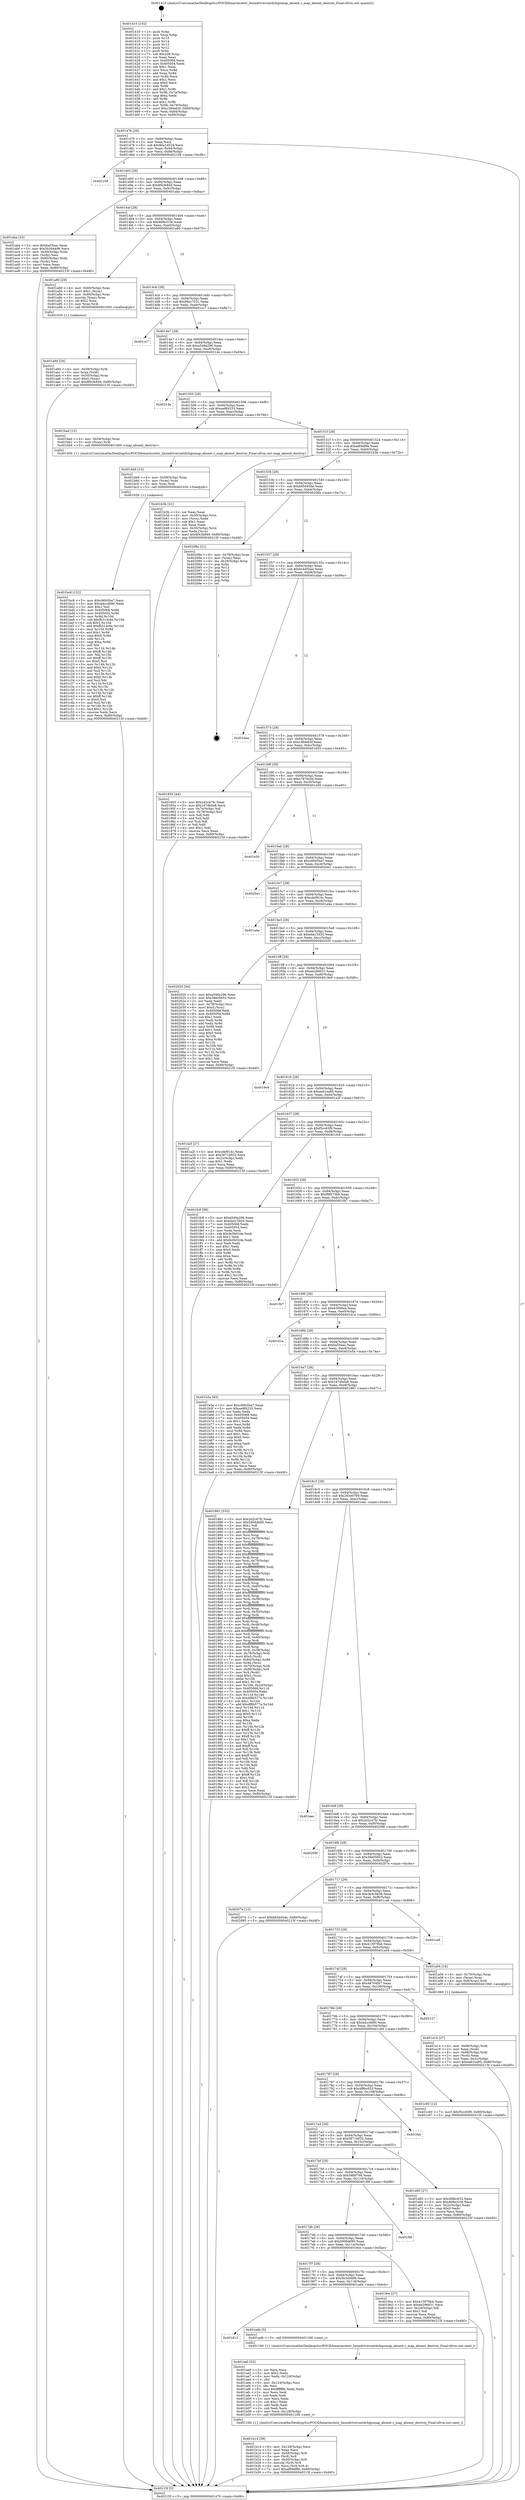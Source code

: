 digraph "0x401410" {
  label = "0x401410 (/mnt/c/Users/mathe/Desktop/tcc/POCII/binaries/extr_linuxdriversmtdchipsmap_absent.c_map_absent_destroy_Final-ollvm.out::main(0))"
  labelloc = "t"
  node[shape=record]

  Entry [label="",width=0.3,height=0.3,shape=circle,fillcolor=black,style=filled]
  "0x401476" [label="{
     0x401476 [29]\l
     | [instrs]\l
     &nbsp;&nbsp;0x401476 \<+3\>: mov -0x80(%rbp),%eax\l
     &nbsp;&nbsp;0x401479 \<+2\>: mov %eax,%ecx\l
     &nbsp;&nbsp;0x40147b \<+6\>: sub $0x86a1d52d,%ecx\l
     &nbsp;&nbsp;0x401481 \<+6\>: mov %eax,-0x94(%rbp)\l
     &nbsp;&nbsp;0x401487 \<+6\>: mov %ecx,-0x98(%rbp)\l
     &nbsp;&nbsp;0x40148d \<+6\>: je 0000000000402108 \<main+0xcf8\>\l
  }"]
  "0x402108" [label="{
     0x402108\l
  }", style=dashed]
  "0x401493" [label="{
     0x401493 [28]\l
     | [instrs]\l
     &nbsp;&nbsp;0x401493 \<+5\>: jmp 0000000000401498 \<main+0x88\>\l
     &nbsp;&nbsp;0x401498 \<+6\>: mov -0x94(%rbp),%eax\l
     &nbsp;&nbsp;0x40149e \<+5\>: sub $0x8f43b849,%eax\l
     &nbsp;&nbsp;0x4014a3 \<+6\>: mov %eax,-0x9c(%rbp)\l
     &nbsp;&nbsp;0x4014a9 \<+6\>: je 0000000000401aba \<main+0x6aa\>\l
  }"]
  Exit [label="",width=0.3,height=0.3,shape=circle,fillcolor=black,style=filled,peripheries=2]
  "0x401aba" [label="{
     0x401aba [33]\l
     | [instrs]\l
     &nbsp;&nbsp;0x401aba \<+5\>: mov $0xba55eac,%eax\l
     &nbsp;&nbsp;0x401abf \<+5\>: mov $0x5b3d4496,%ecx\l
     &nbsp;&nbsp;0x401ac4 \<+4\>: mov -0x50(%rbp),%rdx\l
     &nbsp;&nbsp;0x401ac8 \<+2\>: mov (%rdx),%esi\l
     &nbsp;&nbsp;0x401aca \<+4\>: mov -0x60(%rbp),%rdx\l
     &nbsp;&nbsp;0x401ace \<+2\>: cmp (%rdx),%esi\l
     &nbsp;&nbsp;0x401ad0 \<+3\>: cmovl %ecx,%eax\l
     &nbsp;&nbsp;0x401ad3 \<+3\>: mov %eax,-0x80(%rbp)\l
     &nbsp;&nbsp;0x401ad6 \<+5\>: jmp 000000000040215f \<main+0xd4f\>\l
  }"]
  "0x4014af" [label="{
     0x4014af [28]\l
     | [instrs]\l
     &nbsp;&nbsp;0x4014af \<+5\>: jmp 00000000004014b4 \<main+0xa4\>\l
     &nbsp;&nbsp;0x4014b4 \<+6\>: mov -0x94(%rbp),%eax\l
     &nbsp;&nbsp;0x4014ba \<+5\>: sub $0x908e31f4,%eax\l
     &nbsp;&nbsp;0x4014bf \<+6\>: mov %eax,-0xa0(%rbp)\l
     &nbsp;&nbsp;0x4014c5 \<+6\>: je 0000000000401a80 \<main+0x670\>\l
  }"]
  "0x401bc8" [label="{
     0x401bc8 [152]\l
     | [instrs]\l
     &nbsp;&nbsp;0x401bc8 \<+5\>: mov $0xc90b5ba7,%ecx\l
     &nbsp;&nbsp;0x401bcd \<+5\>: mov $0x4dcc4890,%edx\l
     &nbsp;&nbsp;0x401bd2 \<+3\>: mov $0x1,%sil\l
     &nbsp;&nbsp;0x401bd5 \<+8\>: mov 0x405068,%r8d\l
     &nbsp;&nbsp;0x401bdd \<+8\>: mov 0x405054,%r9d\l
     &nbsp;&nbsp;0x401be5 \<+3\>: mov %r8d,%r10d\l
     &nbsp;&nbsp;0x401be8 \<+7\>: sub $0xfb314c6e,%r10d\l
     &nbsp;&nbsp;0x401bef \<+4\>: sub $0x1,%r10d\l
     &nbsp;&nbsp;0x401bf3 \<+7\>: add $0xfb314c6e,%r10d\l
     &nbsp;&nbsp;0x401bfa \<+4\>: imul %r10d,%r8d\l
     &nbsp;&nbsp;0x401bfe \<+4\>: and $0x1,%r8d\l
     &nbsp;&nbsp;0x401c02 \<+4\>: cmp $0x0,%r8d\l
     &nbsp;&nbsp;0x401c06 \<+4\>: sete %r11b\l
     &nbsp;&nbsp;0x401c0a \<+4\>: cmp $0xa,%r9d\l
     &nbsp;&nbsp;0x401c0e \<+3\>: setl %bl\l
     &nbsp;&nbsp;0x401c11 \<+3\>: mov %r11b,%r14b\l
     &nbsp;&nbsp;0x401c14 \<+4\>: xor $0xff,%r14b\l
     &nbsp;&nbsp;0x401c18 \<+3\>: mov %bl,%r15b\l
     &nbsp;&nbsp;0x401c1b \<+4\>: xor $0xff,%r15b\l
     &nbsp;&nbsp;0x401c1f \<+4\>: xor $0x0,%sil\l
     &nbsp;&nbsp;0x401c23 \<+3\>: mov %r14b,%r12b\l
     &nbsp;&nbsp;0x401c26 \<+4\>: and $0x0,%r12b\l
     &nbsp;&nbsp;0x401c2a \<+3\>: and %sil,%r11b\l
     &nbsp;&nbsp;0x401c2d \<+3\>: mov %r15b,%r13b\l
     &nbsp;&nbsp;0x401c30 \<+4\>: and $0x0,%r13b\l
     &nbsp;&nbsp;0x401c34 \<+3\>: and %sil,%bl\l
     &nbsp;&nbsp;0x401c37 \<+3\>: or %r11b,%r12b\l
     &nbsp;&nbsp;0x401c3a \<+3\>: or %bl,%r13b\l
     &nbsp;&nbsp;0x401c3d \<+3\>: xor %r13b,%r12b\l
     &nbsp;&nbsp;0x401c40 \<+3\>: or %r15b,%r14b\l
     &nbsp;&nbsp;0x401c43 \<+4\>: xor $0xff,%r14b\l
     &nbsp;&nbsp;0x401c47 \<+4\>: or $0x0,%sil\l
     &nbsp;&nbsp;0x401c4b \<+3\>: and %sil,%r14b\l
     &nbsp;&nbsp;0x401c4e \<+3\>: or %r14b,%r12b\l
     &nbsp;&nbsp;0x401c51 \<+4\>: test $0x1,%r12b\l
     &nbsp;&nbsp;0x401c55 \<+3\>: cmovne %edx,%ecx\l
     &nbsp;&nbsp;0x401c58 \<+3\>: mov %ecx,-0x80(%rbp)\l
     &nbsp;&nbsp;0x401c5b \<+5\>: jmp 000000000040215f \<main+0xd4f\>\l
  }"]
  "0x401a80" [label="{
     0x401a80 [29]\l
     | [instrs]\l
     &nbsp;&nbsp;0x401a80 \<+4\>: mov -0x60(%rbp),%rax\l
     &nbsp;&nbsp;0x401a84 \<+6\>: movl $0x1,(%rax)\l
     &nbsp;&nbsp;0x401a8a \<+4\>: mov -0x60(%rbp),%rax\l
     &nbsp;&nbsp;0x401a8e \<+3\>: movslq (%rax),%rax\l
     &nbsp;&nbsp;0x401a91 \<+4\>: shl $0x2,%rax\l
     &nbsp;&nbsp;0x401a95 \<+3\>: mov %rax,%rdi\l
     &nbsp;&nbsp;0x401a98 \<+5\>: call 0000000000401050 \<malloc@plt\>\l
     | [calls]\l
     &nbsp;&nbsp;0x401050 \{1\} (unknown)\l
  }"]
  "0x4014cb" [label="{
     0x4014cb [28]\l
     | [instrs]\l
     &nbsp;&nbsp;0x4014cb \<+5\>: jmp 00000000004014d0 \<main+0xc0\>\l
     &nbsp;&nbsp;0x4014d0 \<+6\>: mov -0x94(%rbp),%eax\l
     &nbsp;&nbsp;0x4014d6 \<+5\>: sub $0x99cc7031,%eax\l
     &nbsp;&nbsp;0x4014db \<+6\>: mov %eax,-0xa4(%rbp)\l
     &nbsp;&nbsp;0x4014e1 \<+6\>: je 0000000000401cc7 \<main+0x8b7\>\l
  }"]
  "0x401bb9" [label="{
     0x401bb9 [15]\l
     | [instrs]\l
     &nbsp;&nbsp;0x401bb9 \<+4\>: mov -0x58(%rbp),%rax\l
     &nbsp;&nbsp;0x401bbd \<+3\>: mov (%rax),%rax\l
     &nbsp;&nbsp;0x401bc0 \<+3\>: mov %rax,%rdi\l
     &nbsp;&nbsp;0x401bc3 \<+5\>: call 0000000000401030 \<free@plt\>\l
     | [calls]\l
     &nbsp;&nbsp;0x401030 \{1\} (unknown)\l
  }"]
  "0x401cc7" [label="{
     0x401cc7\l
  }", style=dashed]
  "0x4014e7" [label="{
     0x4014e7 [28]\l
     | [instrs]\l
     &nbsp;&nbsp;0x4014e7 \<+5\>: jmp 00000000004014ec \<main+0xdc\>\l
     &nbsp;&nbsp;0x4014ec \<+6\>: mov -0x94(%rbp),%eax\l
     &nbsp;&nbsp;0x4014f2 \<+5\>: sub $0xa546a296,%eax\l
     &nbsp;&nbsp;0x4014f7 \<+6\>: mov %eax,-0xa8(%rbp)\l
     &nbsp;&nbsp;0x4014fd \<+6\>: je 000000000040214e \<main+0xd3e\>\l
  }"]
  "0x401b14" [label="{
     0x401b14 [39]\l
     | [instrs]\l
     &nbsp;&nbsp;0x401b14 \<+6\>: mov -0x128(%rbp),%ecx\l
     &nbsp;&nbsp;0x401b1a \<+3\>: imul %eax,%ecx\l
     &nbsp;&nbsp;0x401b1d \<+4\>: mov -0x58(%rbp),%r8\l
     &nbsp;&nbsp;0x401b21 \<+3\>: mov (%r8),%r8\l
     &nbsp;&nbsp;0x401b24 \<+4\>: mov -0x50(%rbp),%r9\l
     &nbsp;&nbsp;0x401b28 \<+3\>: movslq (%r9),%r9\l
     &nbsp;&nbsp;0x401b2b \<+4\>: mov %ecx,(%r8,%r9,4)\l
     &nbsp;&nbsp;0x401b2f \<+7\>: movl $0xaf69df9e,-0x80(%rbp)\l
     &nbsp;&nbsp;0x401b36 \<+5\>: jmp 000000000040215f \<main+0xd4f\>\l
  }"]
  "0x40214e" [label="{
     0x40214e\l
  }", style=dashed]
  "0x401503" [label="{
     0x401503 [28]\l
     | [instrs]\l
     &nbsp;&nbsp;0x401503 \<+5\>: jmp 0000000000401508 \<main+0xf8\>\l
     &nbsp;&nbsp;0x401508 \<+6\>: mov -0x94(%rbp),%eax\l
     &nbsp;&nbsp;0x40150e \<+5\>: sub $0xae8f4233,%eax\l
     &nbsp;&nbsp;0x401513 \<+6\>: mov %eax,-0xac(%rbp)\l
     &nbsp;&nbsp;0x401519 \<+6\>: je 0000000000401bad \<main+0x79d\>\l
  }"]
  "0x401ae0" [label="{
     0x401ae0 [52]\l
     | [instrs]\l
     &nbsp;&nbsp;0x401ae0 \<+2\>: xor %ecx,%ecx\l
     &nbsp;&nbsp;0x401ae2 \<+5\>: mov $0x2,%edx\l
     &nbsp;&nbsp;0x401ae7 \<+6\>: mov %edx,-0x124(%rbp)\l
     &nbsp;&nbsp;0x401aed \<+1\>: cltd\l
     &nbsp;&nbsp;0x401aee \<+6\>: mov -0x124(%rbp),%esi\l
     &nbsp;&nbsp;0x401af4 \<+2\>: idiv %esi\l
     &nbsp;&nbsp;0x401af6 \<+6\>: imul $0xfffffffe,%edx,%edx\l
     &nbsp;&nbsp;0x401afc \<+2\>: mov %ecx,%edi\l
     &nbsp;&nbsp;0x401afe \<+2\>: sub %edx,%edi\l
     &nbsp;&nbsp;0x401b00 \<+2\>: mov %ecx,%edx\l
     &nbsp;&nbsp;0x401b02 \<+3\>: sub $0x1,%edx\l
     &nbsp;&nbsp;0x401b05 \<+2\>: add %edx,%edi\l
     &nbsp;&nbsp;0x401b07 \<+2\>: sub %edi,%ecx\l
     &nbsp;&nbsp;0x401b09 \<+6\>: mov %ecx,-0x128(%rbp)\l
     &nbsp;&nbsp;0x401b0f \<+5\>: call 0000000000401160 \<next_i\>\l
     | [calls]\l
     &nbsp;&nbsp;0x401160 \{1\} (/mnt/c/Users/mathe/Desktop/tcc/POCII/binaries/extr_linuxdriversmtdchipsmap_absent.c_map_absent_destroy_Final-ollvm.out::next_i)\l
  }"]
  "0x401bad" [label="{
     0x401bad [12]\l
     | [instrs]\l
     &nbsp;&nbsp;0x401bad \<+4\>: mov -0x58(%rbp),%rax\l
     &nbsp;&nbsp;0x401bb1 \<+3\>: mov (%rax),%rdi\l
     &nbsp;&nbsp;0x401bb4 \<+5\>: call 0000000000401400 \<map_absent_destroy\>\l
     | [calls]\l
     &nbsp;&nbsp;0x401400 \{1\} (/mnt/c/Users/mathe/Desktop/tcc/POCII/binaries/extr_linuxdriversmtdchipsmap_absent.c_map_absent_destroy_Final-ollvm.out::map_absent_destroy)\l
  }"]
  "0x40151f" [label="{
     0x40151f [28]\l
     | [instrs]\l
     &nbsp;&nbsp;0x40151f \<+5\>: jmp 0000000000401524 \<main+0x114\>\l
     &nbsp;&nbsp;0x401524 \<+6\>: mov -0x94(%rbp),%eax\l
     &nbsp;&nbsp;0x40152a \<+5\>: sub $0xaf69df9e,%eax\l
     &nbsp;&nbsp;0x40152f \<+6\>: mov %eax,-0xb0(%rbp)\l
     &nbsp;&nbsp;0x401535 \<+6\>: je 0000000000401b3b \<main+0x72b\>\l
  }"]
  "0x401813" [label="{
     0x401813\l
  }", style=dashed]
  "0x401b3b" [label="{
     0x401b3b [31]\l
     | [instrs]\l
     &nbsp;&nbsp;0x401b3b \<+2\>: xor %eax,%eax\l
     &nbsp;&nbsp;0x401b3d \<+4\>: mov -0x50(%rbp),%rcx\l
     &nbsp;&nbsp;0x401b41 \<+2\>: mov (%rcx),%edx\l
     &nbsp;&nbsp;0x401b43 \<+3\>: sub $0x1,%eax\l
     &nbsp;&nbsp;0x401b46 \<+2\>: sub %eax,%edx\l
     &nbsp;&nbsp;0x401b48 \<+4\>: mov -0x50(%rbp),%rcx\l
     &nbsp;&nbsp;0x401b4c \<+2\>: mov %edx,(%rcx)\l
     &nbsp;&nbsp;0x401b4e \<+7\>: movl $0x8f43b849,-0x80(%rbp)\l
     &nbsp;&nbsp;0x401b55 \<+5\>: jmp 000000000040215f \<main+0xd4f\>\l
  }"]
  "0x40153b" [label="{
     0x40153b [28]\l
     | [instrs]\l
     &nbsp;&nbsp;0x40153b \<+5\>: jmp 0000000000401540 \<main+0x130\>\l
     &nbsp;&nbsp;0x401540 \<+6\>: mov -0x94(%rbp),%eax\l
     &nbsp;&nbsp;0x401546 \<+5\>: sub $0xb65d45de,%eax\l
     &nbsp;&nbsp;0x40154b \<+6\>: mov %eax,-0xb4(%rbp)\l
     &nbsp;&nbsp;0x401551 \<+6\>: je 000000000040208a \<main+0xc7a\>\l
  }"]
  "0x401adb" [label="{
     0x401adb [5]\l
     | [instrs]\l
     &nbsp;&nbsp;0x401adb \<+5\>: call 0000000000401160 \<next_i\>\l
     | [calls]\l
     &nbsp;&nbsp;0x401160 \{1\} (/mnt/c/Users/mathe/Desktop/tcc/POCII/binaries/extr_linuxdriversmtdchipsmap_absent.c_map_absent_destroy_Final-ollvm.out::next_i)\l
  }"]
  "0x40208a" [label="{
     0x40208a [21]\l
     | [instrs]\l
     &nbsp;&nbsp;0x40208a \<+4\>: mov -0x78(%rbp),%rax\l
     &nbsp;&nbsp;0x40208e \<+2\>: mov (%rax),%eax\l
     &nbsp;&nbsp;0x402090 \<+4\>: lea -0x28(%rbp),%rsp\l
     &nbsp;&nbsp;0x402094 \<+1\>: pop %rbx\l
     &nbsp;&nbsp;0x402095 \<+2\>: pop %r12\l
     &nbsp;&nbsp;0x402097 \<+2\>: pop %r13\l
     &nbsp;&nbsp;0x402099 \<+2\>: pop %r14\l
     &nbsp;&nbsp;0x40209b \<+2\>: pop %r15\l
     &nbsp;&nbsp;0x40209d \<+1\>: pop %rbp\l
     &nbsp;&nbsp;0x40209e \<+1\>: ret\l
  }"]
  "0x401557" [label="{
     0x401557 [28]\l
     | [instrs]\l
     &nbsp;&nbsp;0x401557 \<+5\>: jmp 000000000040155c \<main+0x14c\>\l
     &nbsp;&nbsp;0x40155c \<+6\>: mov -0x94(%rbp),%eax\l
     &nbsp;&nbsp;0x401562 \<+5\>: sub $0xbc4d5bae,%eax\l
     &nbsp;&nbsp;0x401567 \<+6\>: mov %eax,-0xb8(%rbp)\l
     &nbsp;&nbsp;0x40156d \<+6\>: je 0000000000401daa \<main+0x99a\>\l
  }"]
  "0x401a9d" [label="{
     0x401a9d [29]\l
     | [instrs]\l
     &nbsp;&nbsp;0x401a9d \<+4\>: mov -0x58(%rbp),%rdi\l
     &nbsp;&nbsp;0x401aa1 \<+3\>: mov %rax,(%rdi)\l
     &nbsp;&nbsp;0x401aa4 \<+4\>: mov -0x50(%rbp),%rax\l
     &nbsp;&nbsp;0x401aa8 \<+6\>: movl $0x0,(%rax)\l
     &nbsp;&nbsp;0x401aae \<+7\>: movl $0x8f43b849,-0x80(%rbp)\l
     &nbsp;&nbsp;0x401ab5 \<+5\>: jmp 000000000040215f \<main+0xd4f\>\l
  }"]
  "0x401daa" [label="{
     0x401daa\l
  }", style=dashed]
  "0x401573" [label="{
     0x401573 [28]\l
     | [instrs]\l
     &nbsp;&nbsp;0x401573 \<+5\>: jmp 0000000000401578 \<main+0x168\>\l
     &nbsp;&nbsp;0x401578 \<+6\>: mov -0x94(%rbp),%eax\l
     &nbsp;&nbsp;0x40157e \<+5\>: sub $0xc384eb2f,%eax\l
     &nbsp;&nbsp;0x401583 \<+6\>: mov %eax,-0xbc(%rbp)\l
     &nbsp;&nbsp;0x401589 \<+6\>: je 0000000000401855 \<main+0x445\>\l
  }"]
  "0x401a14" [label="{
     0x401a14 [27]\l
     | [instrs]\l
     &nbsp;&nbsp;0x401a14 \<+4\>: mov -0x68(%rbp),%rdi\l
     &nbsp;&nbsp;0x401a18 \<+2\>: mov %eax,(%rdi)\l
     &nbsp;&nbsp;0x401a1a \<+4\>: mov -0x68(%rbp),%rdi\l
     &nbsp;&nbsp;0x401a1e \<+2\>: mov (%rdi),%eax\l
     &nbsp;&nbsp;0x401a20 \<+3\>: mov %eax,-0x2c(%rbp)\l
     &nbsp;&nbsp;0x401a23 \<+7\>: movl $0xee61ea85,-0x80(%rbp)\l
     &nbsp;&nbsp;0x401a2a \<+5\>: jmp 000000000040215f \<main+0xd4f\>\l
  }"]
  "0x401855" [label="{
     0x401855 [44]\l
     | [instrs]\l
     &nbsp;&nbsp;0x401855 \<+5\>: mov $0x2d2c47fc,%eax\l
     &nbsp;&nbsp;0x40185a \<+5\>: mov $0x167db0a8,%ecx\l
     &nbsp;&nbsp;0x40185f \<+3\>: mov -0x7a(%rbp),%dl\l
     &nbsp;&nbsp;0x401862 \<+4\>: mov -0x79(%rbp),%sil\l
     &nbsp;&nbsp;0x401866 \<+3\>: mov %dl,%dil\l
     &nbsp;&nbsp;0x401869 \<+3\>: and %sil,%dil\l
     &nbsp;&nbsp;0x40186c \<+3\>: xor %sil,%dl\l
     &nbsp;&nbsp;0x40186f \<+3\>: or %dl,%dil\l
     &nbsp;&nbsp;0x401872 \<+4\>: test $0x1,%dil\l
     &nbsp;&nbsp;0x401876 \<+3\>: cmovne %ecx,%eax\l
     &nbsp;&nbsp;0x401879 \<+3\>: mov %eax,-0x80(%rbp)\l
     &nbsp;&nbsp;0x40187c \<+5\>: jmp 000000000040215f \<main+0xd4f\>\l
  }"]
  "0x40158f" [label="{
     0x40158f [28]\l
     | [instrs]\l
     &nbsp;&nbsp;0x40158f \<+5\>: jmp 0000000000401594 \<main+0x184\>\l
     &nbsp;&nbsp;0x401594 \<+6\>: mov -0x94(%rbp),%eax\l
     &nbsp;&nbsp;0x40159a \<+5\>: sub $0xc787dc0d,%eax\l
     &nbsp;&nbsp;0x40159f \<+6\>: mov %eax,-0xc0(%rbp)\l
     &nbsp;&nbsp;0x4015a5 \<+6\>: je 0000000000401e50 \<main+0xa40\>\l
  }"]
  "0x40215f" [label="{
     0x40215f [5]\l
     | [instrs]\l
     &nbsp;&nbsp;0x40215f \<+5\>: jmp 0000000000401476 \<main+0x66\>\l
  }"]
  "0x401410" [label="{
     0x401410 [102]\l
     | [instrs]\l
     &nbsp;&nbsp;0x401410 \<+1\>: push %rbp\l
     &nbsp;&nbsp;0x401411 \<+3\>: mov %rsp,%rbp\l
     &nbsp;&nbsp;0x401414 \<+2\>: push %r15\l
     &nbsp;&nbsp;0x401416 \<+2\>: push %r14\l
     &nbsp;&nbsp;0x401418 \<+2\>: push %r13\l
     &nbsp;&nbsp;0x40141a \<+2\>: push %r12\l
     &nbsp;&nbsp;0x40141c \<+1\>: push %rbx\l
     &nbsp;&nbsp;0x40141d \<+7\>: sub $0x108,%rsp\l
     &nbsp;&nbsp;0x401424 \<+2\>: xor %eax,%eax\l
     &nbsp;&nbsp;0x401426 \<+7\>: mov 0x405068,%ecx\l
     &nbsp;&nbsp;0x40142d \<+7\>: mov 0x405054,%edx\l
     &nbsp;&nbsp;0x401434 \<+3\>: sub $0x1,%eax\l
     &nbsp;&nbsp;0x401437 \<+3\>: mov %ecx,%r8d\l
     &nbsp;&nbsp;0x40143a \<+3\>: add %eax,%r8d\l
     &nbsp;&nbsp;0x40143d \<+4\>: imul %r8d,%ecx\l
     &nbsp;&nbsp;0x401441 \<+3\>: and $0x1,%ecx\l
     &nbsp;&nbsp;0x401444 \<+3\>: cmp $0x0,%ecx\l
     &nbsp;&nbsp;0x401447 \<+4\>: sete %r9b\l
     &nbsp;&nbsp;0x40144b \<+4\>: and $0x1,%r9b\l
     &nbsp;&nbsp;0x40144f \<+4\>: mov %r9b,-0x7a(%rbp)\l
     &nbsp;&nbsp;0x401453 \<+3\>: cmp $0xa,%edx\l
     &nbsp;&nbsp;0x401456 \<+4\>: setl %r9b\l
     &nbsp;&nbsp;0x40145a \<+4\>: and $0x1,%r9b\l
     &nbsp;&nbsp;0x40145e \<+4\>: mov %r9b,-0x79(%rbp)\l
     &nbsp;&nbsp;0x401462 \<+7\>: movl $0xc384eb2f,-0x80(%rbp)\l
     &nbsp;&nbsp;0x401469 \<+6\>: mov %edi,-0x84(%rbp)\l
     &nbsp;&nbsp;0x40146f \<+7\>: mov %rsi,-0x90(%rbp)\l
  }"]
  "0x4017f7" [label="{
     0x4017f7 [28]\l
     | [instrs]\l
     &nbsp;&nbsp;0x4017f7 \<+5\>: jmp 00000000004017fc \<main+0x3ec\>\l
     &nbsp;&nbsp;0x4017fc \<+6\>: mov -0x94(%rbp),%eax\l
     &nbsp;&nbsp;0x401802 \<+5\>: sub $0x5b3d4496,%eax\l
     &nbsp;&nbsp;0x401807 \<+6\>: mov %eax,-0x118(%rbp)\l
     &nbsp;&nbsp;0x40180d \<+6\>: je 0000000000401adb \<main+0x6cb\>\l
  }"]
  "0x401e50" [label="{
     0x401e50\l
  }", style=dashed]
  "0x4015ab" [label="{
     0x4015ab [28]\l
     | [instrs]\l
     &nbsp;&nbsp;0x4015ab \<+5\>: jmp 00000000004015b0 \<main+0x1a0\>\l
     &nbsp;&nbsp;0x4015b0 \<+6\>: mov -0x94(%rbp),%eax\l
     &nbsp;&nbsp;0x4015b6 \<+5\>: sub $0xc90b5ba7,%eax\l
     &nbsp;&nbsp;0x4015bb \<+6\>: mov %eax,-0xc4(%rbp)\l
     &nbsp;&nbsp;0x4015c1 \<+6\>: je 00000000004020e1 \<main+0xcd1\>\l
  }"]
  "0x4019ce" [label="{
     0x4019ce [27]\l
     | [instrs]\l
     &nbsp;&nbsp;0x4019ce \<+5\>: mov $0x413979b4,%eax\l
     &nbsp;&nbsp;0x4019d3 \<+5\>: mov $0xee296031,%ecx\l
     &nbsp;&nbsp;0x4019d8 \<+3\>: mov -0x2d(%rbp),%dl\l
     &nbsp;&nbsp;0x4019db \<+3\>: test $0x1,%dl\l
     &nbsp;&nbsp;0x4019de \<+3\>: cmovne %ecx,%eax\l
     &nbsp;&nbsp;0x4019e1 \<+3\>: mov %eax,-0x80(%rbp)\l
     &nbsp;&nbsp;0x4019e4 \<+5\>: jmp 000000000040215f \<main+0xd4f\>\l
  }"]
  "0x4020e1" [label="{
     0x4020e1\l
  }", style=dashed]
  "0x4015c7" [label="{
     0x4015c7 [28]\l
     | [instrs]\l
     &nbsp;&nbsp;0x4015c7 \<+5\>: jmp 00000000004015cc \<main+0x1bc\>\l
     &nbsp;&nbsp;0x4015cc \<+6\>: mov -0x94(%rbp),%eax\l
     &nbsp;&nbsp;0x4015d2 \<+5\>: sub $0xcdef914c,%eax\l
     &nbsp;&nbsp;0x4015d7 \<+6\>: mov %eax,-0xc8(%rbp)\l
     &nbsp;&nbsp;0x4015dd \<+6\>: je 0000000000401a4a \<main+0x63a\>\l
  }"]
  "0x4017db" [label="{
     0x4017db [28]\l
     | [instrs]\l
     &nbsp;&nbsp;0x4017db \<+5\>: jmp 00000000004017e0 \<main+0x3d0\>\l
     &nbsp;&nbsp;0x4017e0 \<+6\>: mov -0x94(%rbp),%eax\l
     &nbsp;&nbsp;0x4017e6 \<+5\>: sub $0x5906d095,%eax\l
     &nbsp;&nbsp;0x4017eb \<+6\>: mov %eax,-0x114(%rbp)\l
     &nbsp;&nbsp;0x4017f1 \<+6\>: je 00000000004019ce \<main+0x5be\>\l
  }"]
  "0x401a4a" [label="{
     0x401a4a\l
  }", style=dashed]
  "0x4015e3" [label="{
     0x4015e3 [28]\l
     | [instrs]\l
     &nbsp;&nbsp;0x4015e3 \<+5\>: jmp 00000000004015e8 \<main+0x1d8\>\l
     &nbsp;&nbsp;0x4015e8 \<+6\>: mov -0x94(%rbp),%eax\l
     &nbsp;&nbsp;0x4015ee \<+5\>: sub $0xeba15920,%eax\l
     &nbsp;&nbsp;0x4015f3 \<+6\>: mov %eax,-0xcc(%rbp)\l
     &nbsp;&nbsp;0x4015f9 \<+6\>: je 0000000000402020 \<main+0xc10\>\l
  }"]
  "0x401f9f" [label="{
     0x401f9f\l
  }", style=dashed]
  "0x402020" [label="{
     0x402020 [94]\l
     | [instrs]\l
     &nbsp;&nbsp;0x402020 \<+5\>: mov $0xa546a296,%eax\l
     &nbsp;&nbsp;0x402025 \<+5\>: mov $0x38e05652,%ecx\l
     &nbsp;&nbsp;0x40202a \<+2\>: xor %edx,%edx\l
     &nbsp;&nbsp;0x40202c \<+4\>: mov -0x78(%rbp),%rsi\l
     &nbsp;&nbsp;0x402030 \<+6\>: movl $0x0,(%rsi)\l
     &nbsp;&nbsp;0x402036 \<+7\>: mov 0x405068,%edi\l
     &nbsp;&nbsp;0x40203d \<+8\>: mov 0x405054,%r8d\l
     &nbsp;&nbsp;0x402045 \<+3\>: sub $0x1,%edx\l
     &nbsp;&nbsp;0x402048 \<+3\>: mov %edi,%r9d\l
     &nbsp;&nbsp;0x40204b \<+3\>: add %edx,%r9d\l
     &nbsp;&nbsp;0x40204e \<+4\>: imul %r9d,%edi\l
     &nbsp;&nbsp;0x402052 \<+3\>: and $0x1,%edi\l
     &nbsp;&nbsp;0x402055 \<+3\>: cmp $0x0,%edi\l
     &nbsp;&nbsp;0x402058 \<+4\>: sete %r10b\l
     &nbsp;&nbsp;0x40205c \<+4\>: cmp $0xa,%r8d\l
     &nbsp;&nbsp;0x402060 \<+4\>: setl %r11b\l
     &nbsp;&nbsp;0x402064 \<+3\>: mov %r10b,%bl\l
     &nbsp;&nbsp;0x402067 \<+3\>: and %r11b,%bl\l
     &nbsp;&nbsp;0x40206a \<+3\>: xor %r11b,%r10b\l
     &nbsp;&nbsp;0x40206d \<+3\>: or %r10b,%bl\l
     &nbsp;&nbsp;0x402070 \<+3\>: test $0x1,%bl\l
     &nbsp;&nbsp;0x402073 \<+3\>: cmovne %ecx,%eax\l
     &nbsp;&nbsp;0x402076 \<+3\>: mov %eax,-0x80(%rbp)\l
     &nbsp;&nbsp;0x402079 \<+5\>: jmp 000000000040215f \<main+0xd4f\>\l
  }"]
  "0x4015ff" [label="{
     0x4015ff [28]\l
     | [instrs]\l
     &nbsp;&nbsp;0x4015ff \<+5\>: jmp 0000000000401604 \<main+0x1f4\>\l
     &nbsp;&nbsp;0x401604 \<+6\>: mov -0x94(%rbp),%eax\l
     &nbsp;&nbsp;0x40160a \<+5\>: sub $0xee296031,%eax\l
     &nbsp;&nbsp;0x40160f \<+6\>: mov %eax,-0xd0(%rbp)\l
     &nbsp;&nbsp;0x401615 \<+6\>: je 00000000004019e9 \<main+0x5d9\>\l
  }"]
  "0x4017bf" [label="{
     0x4017bf [28]\l
     | [instrs]\l
     &nbsp;&nbsp;0x4017bf \<+5\>: jmp 00000000004017c4 \<main+0x3b4\>\l
     &nbsp;&nbsp;0x4017c4 \<+6\>: mov -0x94(%rbp),%eax\l
     &nbsp;&nbsp;0x4017ca \<+5\>: sub $0x58f0f766,%eax\l
     &nbsp;&nbsp;0x4017cf \<+6\>: mov %eax,-0x110(%rbp)\l
     &nbsp;&nbsp;0x4017d5 \<+6\>: je 0000000000401f9f \<main+0xb8f\>\l
  }"]
  "0x4019e9" [label="{
     0x4019e9\l
  }", style=dashed]
  "0x40161b" [label="{
     0x40161b [28]\l
     | [instrs]\l
     &nbsp;&nbsp;0x40161b \<+5\>: jmp 0000000000401620 \<main+0x210\>\l
     &nbsp;&nbsp;0x401620 \<+6\>: mov -0x94(%rbp),%eax\l
     &nbsp;&nbsp;0x401626 \<+5\>: sub $0xee61ea85,%eax\l
     &nbsp;&nbsp;0x40162b \<+6\>: mov %eax,-0xd4(%rbp)\l
     &nbsp;&nbsp;0x401631 \<+6\>: je 0000000000401a2f \<main+0x61f\>\l
  }"]
  "0x401a65" [label="{
     0x401a65 [27]\l
     | [instrs]\l
     &nbsp;&nbsp;0x401a65 \<+5\>: mov $0x4f8bc633,%eax\l
     &nbsp;&nbsp;0x401a6a \<+5\>: mov $0x908e31f4,%ecx\l
     &nbsp;&nbsp;0x401a6f \<+3\>: mov -0x2c(%rbp),%edx\l
     &nbsp;&nbsp;0x401a72 \<+3\>: cmp $0x0,%edx\l
     &nbsp;&nbsp;0x401a75 \<+3\>: cmove %ecx,%eax\l
     &nbsp;&nbsp;0x401a78 \<+3\>: mov %eax,-0x80(%rbp)\l
     &nbsp;&nbsp;0x401a7b \<+5\>: jmp 000000000040215f \<main+0xd4f\>\l
  }"]
  "0x401a2f" [label="{
     0x401a2f [27]\l
     | [instrs]\l
     &nbsp;&nbsp;0x401a2f \<+5\>: mov $0xcdef914c,%eax\l
     &nbsp;&nbsp;0x401a34 \<+5\>: mov $0x5871b032,%ecx\l
     &nbsp;&nbsp;0x401a39 \<+3\>: mov -0x2c(%rbp),%edx\l
     &nbsp;&nbsp;0x401a3c \<+3\>: cmp $0x1,%edx\l
     &nbsp;&nbsp;0x401a3f \<+3\>: cmovl %ecx,%eax\l
     &nbsp;&nbsp;0x401a42 \<+3\>: mov %eax,-0x80(%rbp)\l
     &nbsp;&nbsp;0x401a45 \<+5\>: jmp 000000000040215f \<main+0xd4f\>\l
  }"]
  "0x401637" [label="{
     0x401637 [28]\l
     | [instrs]\l
     &nbsp;&nbsp;0x401637 \<+5\>: jmp 000000000040163c \<main+0x22c\>\l
     &nbsp;&nbsp;0x40163c \<+6\>: mov -0x94(%rbp),%eax\l
     &nbsp;&nbsp;0x401642 \<+5\>: sub $0xf5cc65f9,%eax\l
     &nbsp;&nbsp;0x401647 \<+6\>: mov %eax,-0xd8(%rbp)\l
     &nbsp;&nbsp;0x40164d \<+6\>: je 0000000000401fc8 \<main+0xbb8\>\l
  }"]
  "0x4017a3" [label="{
     0x4017a3 [28]\l
     | [instrs]\l
     &nbsp;&nbsp;0x4017a3 \<+5\>: jmp 00000000004017a8 \<main+0x398\>\l
     &nbsp;&nbsp;0x4017a8 \<+6\>: mov -0x94(%rbp),%eax\l
     &nbsp;&nbsp;0x4017ae \<+5\>: sub $0x5871b032,%eax\l
     &nbsp;&nbsp;0x4017b3 \<+6\>: mov %eax,-0x10c(%rbp)\l
     &nbsp;&nbsp;0x4017b9 \<+6\>: je 0000000000401a65 \<main+0x655\>\l
  }"]
  "0x401fc8" [label="{
     0x401fc8 [88]\l
     | [instrs]\l
     &nbsp;&nbsp;0x401fc8 \<+5\>: mov $0xa546a296,%eax\l
     &nbsp;&nbsp;0x401fcd \<+5\>: mov $0xeba15920,%ecx\l
     &nbsp;&nbsp;0x401fd2 \<+7\>: mov 0x405068,%edx\l
     &nbsp;&nbsp;0x401fd9 \<+7\>: mov 0x405054,%esi\l
     &nbsp;&nbsp;0x401fe0 \<+2\>: mov %edx,%edi\l
     &nbsp;&nbsp;0x401fe2 \<+6\>: sub $0x9c0b52de,%edi\l
     &nbsp;&nbsp;0x401fe8 \<+3\>: sub $0x1,%edi\l
     &nbsp;&nbsp;0x401feb \<+6\>: add $0x9c0b52de,%edi\l
     &nbsp;&nbsp;0x401ff1 \<+3\>: imul %edi,%edx\l
     &nbsp;&nbsp;0x401ff4 \<+3\>: and $0x1,%edx\l
     &nbsp;&nbsp;0x401ff7 \<+3\>: cmp $0x0,%edx\l
     &nbsp;&nbsp;0x401ffa \<+4\>: sete %r8b\l
     &nbsp;&nbsp;0x401ffe \<+3\>: cmp $0xa,%esi\l
     &nbsp;&nbsp;0x402001 \<+4\>: setl %r9b\l
     &nbsp;&nbsp;0x402005 \<+3\>: mov %r8b,%r10b\l
     &nbsp;&nbsp;0x402008 \<+3\>: and %r9b,%r10b\l
     &nbsp;&nbsp;0x40200b \<+3\>: xor %r9b,%r8b\l
     &nbsp;&nbsp;0x40200e \<+3\>: or %r8b,%r10b\l
     &nbsp;&nbsp;0x402011 \<+4\>: test $0x1,%r10b\l
     &nbsp;&nbsp;0x402015 \<+3\>: cmovne %ecx,%eax\l
     &nbsp;&nbsp;0x402018 \<+3\>: mov %eax,-0x80(%rbp)\l
     &nbsp;&nbsp;0x40201b \<+5\>: jmp 000000000040215f \<main+0xd4f\>\l
  }"]
  "0x401653" [label="{
     0x401653 [28]\l
     | [instrs]\l
     &nbsp;&nbsp;0x401653 \<+5\>: jmp 0000000000401658 \<main+0x248\>\l
     &nbsp;&nbsp;0x401658 \<+6\>: mov -0x94(%rbp),%eax\l
     &nbsp;&nbsp;0x40165e \<+5\>: sub $0xf8f4736b,%eax\l
     &nbsp;&nbsp;0x401663 \<+6\>: mov %eax,-0xdc(%rbp)\l
     &nbsp;&nbsp;0x401669 \<+6\>: je 0000000000401fb7 \<main+0xba7\>\l
  }"]
  "0x401fab" [label="{
     0x401fab\l
  }", style=dashed]
  "0x401fb7" [label="{
     0x401fb7\l
  }", style=dashed]
  "0x40166f" [label="{
     0x40166f [28]\l
     | [instrs]\l
     &nbsp;&nbsp;0x40166f \<+5\>: jmp 0000000000401674 \<main+0x264\>\l
     &nbsp;&nbsp;0x401674 \<+6\>: mov -0x94(%rbp),%eax\l
     &nbsp;&nbsp;0x40167a \<+5\>: sub $0x63596ea,%eax\l
     &nbsp;&nbsp;0x40167f \<+6\>: mov %eax,-0xe0(%rbp)\l
     &nbsp;&nbsp;0x401685 \<+6\>: je 0000000000401d1a \<main+0x90a\>\l
  }"]
  "0x401787" [label="{
     0x401787 [28]\l
     | [instrs]\l
     &nbsp;&nbsp;0x401787 \<+5\>: jmp 000000000040178c \<main+0x37c\>\l
     &nbsp;&nbsp;0x40178c \<+6\>: mov -0x94(%rbp),%eax\l
     &nbsp;&nbsp;0x401792 \<+5\>: sub $0x4f8bc633,%eax\l
     &nbsp;&nbsp;0x401797 \<+6\>: mov %eax,-0x108(%rbp)\l
     &nbsp;&nbsp;0x40179d \<+6\>: je 0000000000401fab \<main+0xb9b\>\l
  }"]
  "0x401d1a" [label="{
     0x401d1a\l
  }", style=dashed]
  "0x40168b" [label="{
     0x40168b [28]\l
     | [instrs]\l
     &nbsp;&nbsp;0x40168b \<+5\>: jmp 0000000000401690 \<main+0x280\>\l
     &nbsp;&nbsp;0x401690 \<+6\>: mov -0x94(%rbp),%eax\l
     &nbsp;&nbsp;0x401696 \<+5\>: sub $0xba55eac,%eax\l
     &nbsp;&nbsp;0x40169b \<+6\>: mov %eax,-0xe4(%rbp)\l
     &nbsp;&nbsp;0x4016a1 \<+6\>: je 0000000000401b5a \<main+0x74a\>\l
  }"]
  "0x401c60" [label="{
     0x401c60 [12]\l
     | [instrs]\l
     &nbsp;&nbsp;0x401c60 \<+7\>: movl $0xf5cc65f9,-0x80(%rbp)\l
     &nbsp;&nbsp;0x401c67 \<+5\>: jmp 000000000040215f \<main+0xd4f\>\l
  }"]
  "0x401b5a" [label="{
     0x401b5a [83]\l
     | [instrs]\l
     &nbsp;&nbsp;0x401b5a \<+5\>: mov $0xc90b5ba7,%eax\l
     &nbsp;&nbsp;0x401b5f \<+5\>: mov $0xae8f4233,%ecx\l
     &nbsp;&nbsp;0x401b64 \<+2\>: xor %edx,%edx\l
     &nbsp;&nbsp;0x401b66 \<+7\>: mov 0x405068,%esi\l
     &nbsp;&nbsp;0x401b6d \<+7\>: mov 0x405054,%edi\l
     &nbsp;&nbsp;0x401b74 \<+3\>: sub $0x1,%edx\l
     &nbsp;&nbsp;0x401b77 \<+3\>: mov %esi,%r8d\l
     &nbsp;&nbsp;0x401b7a \<+3\>: add %edx,%r8d\l
     &nbsp;&nbsp;0x401b7d \<+4\>: imul %r8d,%esi\l
     &nbsp;&nbsp;0x401b81 \<+3\>: and $0x1,%esi\l
     &nbsp;&nbsp;0x401b84 \<+3\>: cmp $0x0,%esi\l
     &nbsp;&nbsp;0x401b87 \<+4\>: sete %r9b\l
     &nbsp;&nbsp;0x401b8b \<+3\>: cmp $0xa,%edi\l
     &nbsp;&nbsp;0x401b8e \<+4\>: setl %r10b\l
     &nbsp;&nbsp;0x401b92 \<+3\>: mov %r9b,%r11b\l
     &nbsp;&nbsp;0x401b95 \<+3\>: and %r10b,%r11b\l
     &nbsp;&nbsp;0x401b98 \<+3\>: xor %r10b,%r9b\l
     &nbsp;&nbsp;0x401b9b \<+3\>: or %r9b,%r11b\l
     &nbsp;&nbsp;0x401b9e \<+4\>: test $0x1,%r11b\l
     &nbsp;&nbsp;0x401ba2 \<+3\>: cmovne %ecx,%eax\l
     &nbsp;&nbsp;0x401ba5 \<+3\>: mov %eax,-0x80(%rbp)\l
     &nbsp;&nbsp;0x401ba8 \<+5\>: jmp 000000000040215f \<main+0xd4f\>\l
  }"]
  "0x4016a7" [label="{
     0x4016a7 [28]\l
     | [instrs]\l
     &nbsp;&nbsp;0x4016a7 \<+5\>: jmp 00000000004016ac \<main+0x29c\>\l
     &nbsp;&nbsp;0x4016ac \<+6\>: mov -0x94(%rbp),%eax\l
     &nbsp;&nbsp;0x4016b2 \<+5\>: sub $0x167db0a8,%eax\l
     &nbsp;&nbsp;0x4016b7 \<+6\>: mov %eax,-0xe8(%rbp)\l
     &nbsp;&nbsp;0x4016bd \<+6\>: je 0000000000401881 \<main+0x471\>\l
  }"]
  "0x40176b" [label="{
     0x40176b [28]\l
     | [instrs]\l
     &nbsp;&nbsp;0x40176b \<+5\>: jmp 0000000000401770 \<main+0x360\>\l
     &nbsp;&nbsp;0x401770 \<+6\>: mov -0x94(%rbp),%eax\l
     &nbsp;&nbsp;0x401776 \<+5\>: sub $0x4dcc4890,%eax\l
     &nbsp;&nbsp;0x40177b \<+6\>: mov %eax,-0x104(%rbp)\l
     &nbsp;&nbsp;0x401781 \<+6\>: je 0000000000401c60 \<main+0x850\>\l
  }"]
  "0x401881" [label="{
     0x401881 [333]\l
     | [instrs]\l
     &nbsp;&nbsp;0x401881 \<+5\>: mov $0x2d2c47fc,%eax\l
     &nbsp;&nbsp;0x401886 \<+5\>: mov $0x5906d095,%ecx\l
     &nbsp;&nbsp;0x40188b \<+2\>: mov $0x1,%dl\l
     &nbsp;&nbsp;0x40188d \<+3\>: mov %rsp,%rsi\l
     &nbsp;&nbsp;0x401890 \<+4\>: add $0xfffffffffffffff0,%rsi\l
     &nbsp;&nbsp;0x401894 \<+3\>: mov %rsi,%rsp\l
     &nbsp;&nbsp;0x401897 \<+4\>: mov %rsi,-0x78(%rbp)\l
     &nbsp;&nbsp;0x40189b \<+3\>: mov %rsp,%rsi\l
     &nbsp;&nbsp;0x40189e \<+4\>: add $0xfffffffffffffff0,%rsi\l
     &nbsp;&nbsp;0x4018a2 \<+3\>: mov %rsi,%rsp\l
     &nbsp;&nbsp;0x4018a5 \<+3\>: mov %rsp,%rdi\l
     &nbsp;&nbsp;0x4018a8 \<+4\>: add $0xfffffffffffffff0,%rdi\l
     &nbsp;&nbsp;0x4018ac \<+3\>: mov %rdi,%rsp\l
     &nbsp;&nbsp;0x4018af \<+4\>: mov %rdi,-0x70(%rbp)\l
     &nbsp;&nbsp;0x4018b3 \<+3\>: mov %rsp,%rdi\l
     &nbsp;&nbsp;0x4018b6 \<+4\>: add $0xfffffffffffffff0,%rdi\l
     &nbsp;&nbsp;0x4018ba \<+3\>: mov %rdi,%rsp\l
     &nbsp;&nbsp;0x4018bd \<+4\>: mov %rdi,-0x68(%rbp)\l
     &nbsp;&nbsp;0x4018c1 \<+3\>: mov %rsp,%rdi\l
     &nbsp;&nbsp;0x4018c4 \<+4\>: add $0xfffffffffffffff0,%rdi\l
     &nbsp;&nbsp;0x4018c8 \<+3\>: mov %rdi,%rsp\l
     &nbsp;&nbsp;0x4018cb \<+4\>: mov %rdi,-0x60(%rbp)\l
     &nbsp;&nbsp;0x4018cf \<+3\>: mov %rsp,%rdi\l
     &nbsp;&nbsp;0x4018d2 \<+4\>: add $0xfffffffffffffff0,%rdi\l
     &nbsp;&nbsp;0x4018d6 \<+3\>: mov %rdi,%rsp\l
     &nbsp;&nbsp;0x4018d9 \<+4\>: mov %rdi,-0x58(%rbp)\l
     &nbsp;&nbsp;0x4018dd \<+3\>: mov %rsp,%rdi\l
     &nbsp;&nbsp;0x4018e0 \<+4\>: add $0xfffffffffffffff0,%rdi\l
     &nbsp;&nbsp;0x4018e4 \<+3\>: mov %rdi,%rsp\l
     &nbsp;&nbsp;0x4018e7 \<+4\>: mov %rdi,-0x50(%rbp)\l
     &nbsp;&nbsp;0x4018eb \<+3\>: mov %rsp,%rdi\l
     &nbsp;&nbsp;0x4018ee \<+4\>: add $0xfffffffffffffff0,%rdi\l
     &nbsp;&nbsp;0x4018f2 \<+3\>: mov %rdi,%rsp\l
     &nbsp;&nbsp;0x4018f5 \<+4\>: mov %rdi,-0x48(%rbp)\l
     &nbsp;&nbsp;0x4018f9 \<+3\>: mov %rsp,%rdi\l
     &nbsp;&nbsp;0x4018fc \<+4\>: add $0xfffffffffffffff0,%rdi\l
     &nbsp;&nbsp;0x401900 \<+3\>: mov %rdi,%rsp\l
     &nbsp;&nbsp;0x401903 \<+4\>: mov %rdi,-0x40(%rbp)\l
     &nbsp;&nbsp;0x401907 \<+3\>: mov %rsp,%rdi\l
     &nbsp;&nbsp;0x40190a \<+4\>: add $0xfffffffffffffff0,%rdi\l
     &nbsp;&nbsp;0x40190e \<+3\>: mov %rdi,%rsp\l
     &nbsp;&nbsp;0x401911 \<+4\>: mov %rdi,-0x38(%rbp)\l
     &nbsp;&nbsp;0x401915 \<+4\>: mov -0x78(%rbp),%rdi\l
     &nbsp;&nbsp;0x401919 \<+6\>: movl $0x0,(%rdi)\l
     &nbsp;&nbsp;0x40191f \<+7\>: mov -0x84(%rbp),%r8d\l
     &nbsp;&nbsp;0x401926 \<+3\>: mov %r8d,(%rsi)\l
     &nbsp;&nbsp;0x401929 \<+4\>: mov -0x70(%rbp),%rdi\l
     &nbsp;&nbsp;0x40192d \<+7\>: mov -0x90(%rbp),%r9\l
     &nbsp;&nbsp;0x401934 \<+3\>: mov %r9,(%rdi)\l
     &nbsp;&nbsp;0x401937 \<+3\>: cmpl $0x2,(%rsi)\l
     &nbsp;&nbsp;0x40193a \<+4\>: setne %r10b\l
     &nbsp;&nbsp;0x40193e \<+4\>: and $0x1,%r10b\l
     &nbsp;&nbsp;0x401942 \<+4\>: mov %r10b,-0x2d(%rbp)\l
     &nbsp;&nbsp;0x401946 \<+8\>: mov 0x405068,%r11d\l
     &nbsp;&nbsp;0x40194e \<+7\>: mov 0x405054,%ebx\l
     &nbsp;&nbsp;0x401955 \<+3\>: mov %r11d,%r14d\l
     &nbsp;&nbsp;0x401958 \<+7\>: sub $0xdf8b577a,%r14d\l
     &nbsp;&nbsp;0x40195f \<+4\>: sub $0x1,%r14d\l
     &nbsp;&nbsp;0x401963 \<+7\>: add $0xdf8b577a,%r14d\l
     &nbsp;&nbsp;0x40196a \<+4\>: imul %r14d,%r11d\l
     &nbsp;&nbsp;0x40196e \<+4\>: and $0x1,%r11d\l
     &nbsp;&nbsp;0x401972 \<+4\>: cmp $0x0,%r11d\l
     &nbsp;&nbsp;0x401976 \<+4\>: sete %r10b\l
     &nbsp;&nbsp;0x40197a \<+3\>: cmp $0xa,%ebx\l
     &nbsp;&nbsp;0x40197d \<+4\>: setl %r15b\l
     &nbsp;&nbsp;0x401981 \<+3\>: mov %r10b,%r12b\l
     &nbsp;&nbsp;0x401984 \<+4\>: xor $0xff,%r12b\l
     &nbsp;&nbsp;0x401988 \<+3\>: mov %r15b,%r13b\l
     &nbsp;&nbsp;0x40198b \<+4\>: xor $0xff,%r13b\l
     &nbsp;&nbsp;0x40198f \<+3\>: xor $0x1,%dl\l
     &nbsp;&nbsp;0x401992 \<+3\>: mov %r12b,%sil\l
     &nbsp;&nbsp;0x401995 \<+4\>: and $0xff,%sil\l
     &nbsp;&nbsp;0x401999 \<+3\>: and %dl,%r10b\l
     &nbsp;&nbsp;0x40199c \<+3\>: mov %r13b,%dil\l
     &nbsp;&nbsp;0x40199f \<+4\>: and $0xff,%dil\l
     &nbsp;&nbsp;0x4019a3 \<+3\>: and %dl,%r15b\l
     &nbsp;&nbsp;0x4019a6 \<+3\>: or %r10b,%sil\l
     &nbsp;&nbsp;0x4019a9 \<+3\>: or %r15b,%dil\l
     &nbsp;&nbsp;0x4019ac \<+3\>: xor %dil,%sil\l
     &nbsp;&nbsp;0x4019af \<+3\>: or %r13b,%r12b\l
     &nbsp;&nbsp;0x4019b2 \<+4\>: xor $0xff,%r12b\l
     &nbsp;&nbsp;0x4019b6 \<+3\>: or $0x1,%dl\l
     &nbsp;&nbsp;0x4019b9 \<+3\>: and %dl,%r12b\l
     &nbsp;&nbsp;0x4019bc \<+3\>: or %r12b,%sil\l
     &nbsp;&nbsp;0x4019bf \<+4\>: test $0x1,%sil\l
     &nbsp;&nbsp;0x4019c3 \<+3\>: cmovne %ecx,%eax\l
     &nbsp;&nbsp;0x4019c6 \<+3\>: mov %eax,-0x80(%rbp)\l
     &nbsp;&nbsp;0x4019c9 \<+5\>: jmp 000000000040215f \<main+0xd4f\>\l
  }"]
  "0x4016c3" [label="{
     0x4016c3 [28]\l
     | [instrs]\l
     &nbsp;&nbsp;0x4016c3 \<+5\>: jmp 00000000004016c8 \<main+0x2b8\>\l
     &nbsp;&nbsp;0x4016c8 \<+6\>: mov -0x94(%rbp),%eax\l
     &nbsp;&nbsp;0x4016ce \<+5\>: sub $0x28340769,%eax\l
     &nbsp;&nbsp;0x4016d3 \<+6\>: mov %eax,-0xec(%rbp)\l
     &nbsp;&nbsp;0x4016d9 \<+6\>: je 0000000000401eec \<main+0xadc\>\l
  }"]
  "0x402127" [label="{
     0x402127\l
  }", style=dashed]
  "0x40174f" [label="{
     0x40174f [28]\l
     | [instrs]\l
     &nbsp;&nbsp;0x40174f \<+5\>: jmp 0000000000401754 \<main+0x344\>\l
     &nbsp;&nbsp;0x401754 \<+6\>: mov -0x94(%rbp),%eax\l
     &nbsp;&nbsp;0x40175a \<+5\>: sub $0x48704f47,%eax\l
     &nbsp;&nbsp;0x40175f \<+6\>: mov %eax,-0x100(%rbp)\l
     &nbsp;&nbsp;0x401765 \<+6\>: je 0000000000402127 \<main+0xd17\>\l
  }"]
  "0x401eec" [label="{
     0x401eec\l
  }", style=dashed]
  "0x4016df" [label="{
     0x4016df [28]\l
     | [instrs]\l
     &nbsp;&nbsp;0x4016df \<+5\>: jmp 00000000004016e4 \<main+0x2d4\>\l
     &nbsp;&nbsp;0x4016e4 \<+6\>: mov -0x94(%rbp),%eax\l
     &nbsp;&nbsp;0x4016ea \<+5\>: sub $0x2d2c47fc,%eax\l
     &nbsp;&nbsp;0x4016ef \<+6\>: mov %eax,-0xf0(%rbp)\l
     &nbsp;&nbsp;0x4016f5 \<+6\>: je 000000000040209f \<main+0xc8f\>\l
  }"]
  "0x401a04" [label="{
     0x401a04 [16]\l
     | [instrs]\l
     &nbsp;&nbsp;0x401a04 \<+4\>: mov -0x70(%rbp),%rax\l
     &nbsp;&nbsp;0x401a08 \<+3\>: mov (%rax),%rax\l
     &nbsp;&nbsp;0x401a0b \<+4\>: mov 0x8(%rax),%rdi\l
     &nbsp;&nbsp;0x401a0f \<+5\>: call 0000000000401060 \<atoi@plt\>\l
     | [calls]\l
     &nbsp;&nbsp;0x401060 \{1\} (unknown)\l
  }"]
  "0x40209f" [label="{
     0x40209f\l
  }", style=dashed]
  "0x4016fb" [label="{
     0x4016fb [28]\l
     | [instrs]\l
     &nbsp;&nbsp;0x4016fb \<+5\>: jmp 0000000000401700 \<main+0x2f0\>\l
     &nbsp;&nbsp;0x401700 \<+6\>: mov -0x94(%rbp),%eax\l
     &nbsp;&nbsp;0x401706 \<+5\>: sub $0x38e05652,%eax\l
     &nbsp;&nbsp;0x40170b \<+6\>: mov %eax,-0xf4(%rbp)\l
     &nbsp;&nbsp;0x401711 \<+6\>: je 000000000040207e \<main+0xc6e\>\l
  }"]
  "0x401733" [label="{
     0x401733 [28]\l
     | [instrs]\l
     &nbsp;&nbsp;0x401733 \<+5\>: jmp 0000000000401738 \<main+0x328\>\l
     &nbsp;&nbsp;0x401738 \<+6\>: mov -0x94(%rbp),%eax\l
     &nbsp;&nbsp;0x40173e \<+5\>: sub $0x413979b4,%eax\l
     &nbsp;&nbsp;0x401743 \<+6\>: mov %eax,-0xfc(%rbp)\l
     &nbsp;&nbsp;0x401749 \<+6\>: je 0000000000401a04 \<main+0x5f4\>\l
  }"]
  "0x40207e" [label="{
     0x40207e [12]\l
     | [instrs]\l
     &nbsp;&nbsp;0x40207e \<+7\>: movl $0xb65d45de,-0x80(%rbp)\l
     &nbsp;&nbsp;0x402085 \<+5\>: jmp 000000000040215f \<main+0xd4f\>\l
  }"]
  "0x401717" [label="{
     0x401717 [28]\l
     | [instrs]\l
     &nbsp;&nbsp;0x401717 \<+5\>: jmp 000000000040171c \<main+0x30c\>\l
     &nbsp;&nbsp;0x40171c \<+6\>: mov -0x94(%rbp),%eax\l
     &nbsp;&nbsp;0x401722 \<+5\>: sub $0x3b4c9e38,%eax\l
     &nbsp;&nbsp;0x401727 \<+6\>: mov %eax,-0xf8(%rbp)\l
     &nbsp;&nbsp;0x40172d \<+6\>: je 0000000000401ca6 \<main+0x896\>\l
  }"]
  "0x401ca6" [label="{
     0x401ca6\l
  }", style=dashed]
  Entry -> "0x401410" [label=" 1"]
  "0x401476" -> "0x402108" [label=" 0"]
  "0x401476" -> "0x401493" [label=" 18"]
  "0x40208a" -> Exit [label=" 1"]
  "0x401493" -> "0x401aba" [label=" 2"]
  "0x401493" -> "0x4014af" [label=" 16"]
  "0x40207e" -> "0x40215f" [label=" 1"]
  "0x4014af" -> "0x401a80" [label=" 1"]
  "0x4014af" -> "0x4014cb" [label=" 15"]
  "0x402020" -> "0x40215f" [label=" 1"]
  "0x4014cb" -> "0x401cc7" [label=" 0"]
  "0x4014cb" -> "0x4014e7" [label=" 15"]
  "0x401fc8" -> "0x40215f" [label=" 1"]
  "0x4014e7" -> "0x40214e" [label=" 0"]
  "0x4014e7" -> "0x401503" [label=" 15"]
  "0x401c60" -> "0x40215f" [label=" 1"]
  "0x401503" -> "0x401bad" [label=" 1"]
  "0x401503" -> "0x40151f" [label=" 14"]
  "0x401bc8" -> "0x40215f" [label=" 1"]
  "0x40151f" -> "0x401b3b" [label=" 1"]
  "0x40151f" -> "0x40153b" [label=" 13"]
  "0x401bb9" -> "0x401bc8" [label=" 1"]
  "0x40153b" -> "0x40208a" [label=" 1"]
  "0x40153b" -> "0x401557" [label=" 12"]
  "0x401bad" -> "0x401bb9" [label=" 1"]
  "0x401557" -> "0x401daa" [label=" 0"]
  "0x401557" -> "0x401573" [label=" 12"]
  "0x401b3b" -> "0x40215f" [label=" 1"]
  "0x401573" -> "0x401855" [label=" 1"]
  "0x401573" -> "0x40158f" [label=" 11"]
  "0x401855" -> "0x40215f" [label=" 1"]
  "0x401410" -> "0x401476" [label=" 1"]
  "0x40215f" -> "0x401476" [label=" 17"]
  "0x401b14" -> "0x40215f" [label=" 1"]
  "0x40158f" -> "0x401e50" [label=" 0"]
  "0x40158f" -> "0x4015ab" [label=" 11"]
  "0x401ae0" -> "0x401b14" [label=" 1"]
  "0x4015ab" -> "0x4020e1" [label=" 0"]
  "0x4015ab" -> "0x4015c7" [label=" 11"]
  "0x401adb" -> "0x401ae0" [label=" 1"]
  "0x4015c7" -> "0x401a4a" [label=" 0"]
  "0x4015c7" -> "0x4015e3" [label=" 11"]
  "0x4017f7" -> "0x401adb" [label=" 1"]
  "0x4015e3" -> "0x402020" [label=" 1"]
  "0x4015e3" -> "0x4015ff" [label=" 10"]
  "0x401b5a" -> "0x40215f" [label=" 1"]
  "0x4015ff" -> "0x4019e9" [label=" 0"]
  "0x4015ff" -> "0x40161b" [label=" 10"]
  "0x401a9d" -> "0x40215f" [label=" 1"]
  "0x40161b" -> "0x401a2f" [label=" 1"]
  "0x40161b" -> "0x401637" [label=" 9"]
  "0x401a80" -> "0x401a9d" [label=" 1"]
  "0x401637" -> "0x401fc8" [label=" 1"]
  "0x401637" -> "0x401653" [label=" 8"]
  "0x401a2f" -> "0x40215f" [label=" 1"]
  "0x401653" -> "0x401fb7" [label=" 0"]
  "0x401653" -> "0x40166f" [label=" 8"]
  "0x401a14" -> "0x40215f" [label=" 1"]
  "0x40166f" -> "0x401d1a" [label=" 0"]
  "0x40166f" -> "0x40168b" [label=" 8"]
  "0x4019ce" -> "0x40215f" [label=" 1"]
  "0x40168b" -> "0x401b5a" [label=" 1"]
  "0x40168b" -> "0x4016a7" [label=" 7"]
  "0x4017db" -> "0x4017f7" [label=" 1"]
  "0x4016a7" -> "0x401881" [label=" 1"]
  "0x4016a7" -> "0x4016c3" [label=" 6"]
  "0x4017f7" -> "0x401813" [label=" 0"]
  "0x401881" -> "0x40215f" [label=" 1"]
  "0x4017bf" -> "0x4017db" [label=" 2"]
  "0x4016c3" -> "0x401eec" [label=" 0"]
  "0x4016c3" -> "0x4016df" [label=" 6"]
  "0x401aba" -> "0x40215f" [label=" 2"]
  "0x4016df" -> "0x40209f" [label=" 0"]
  "0x4016df" -> "0x4016fb" [label=" 6"]
  "0x4017a3" -> "0x4017bf" [label=" 2"]
  "0x4016fb" -> "0x40207e" [label=" 1"]
  "0x4016fb" -> "0x401717" [label=" 5"]
  "0x401a65" -> "0x40215f" [label=" 1"]
  "0x401717" -> "0x401ca6" [label=" 0"]
  "0x401717" -> "0x401733" [label=" 5"]
  "0x4017a3" -> "0x401a65" [label=" 1"]
  "0x401733" -> "0x401a04" [label=" 1"]
  "0x401733" -> "0x40174f" [label=" 4"]
  "0x4017bf" -> "0x401f9f" [label=" 0"]
  "0x40174f" -> "0x402127" [label=" 0"]
  "0x40174f" -> "0x40176b" [label=" 4"]
  "0x4017db" -> "0x4019ce" [label=" 1"]
  "0x40176b" -> "0x401c60" [label=" 1"]
  "0x40176b" -> "0x401787" [label=" 3"]
  "0x401a04" -> "0x401a14" [label=" 1"]
  "0x401787" -> "0x401fab" [label=" 0"]
  "0x401787" -> "0x4017a3" [label=" 3"]
}
